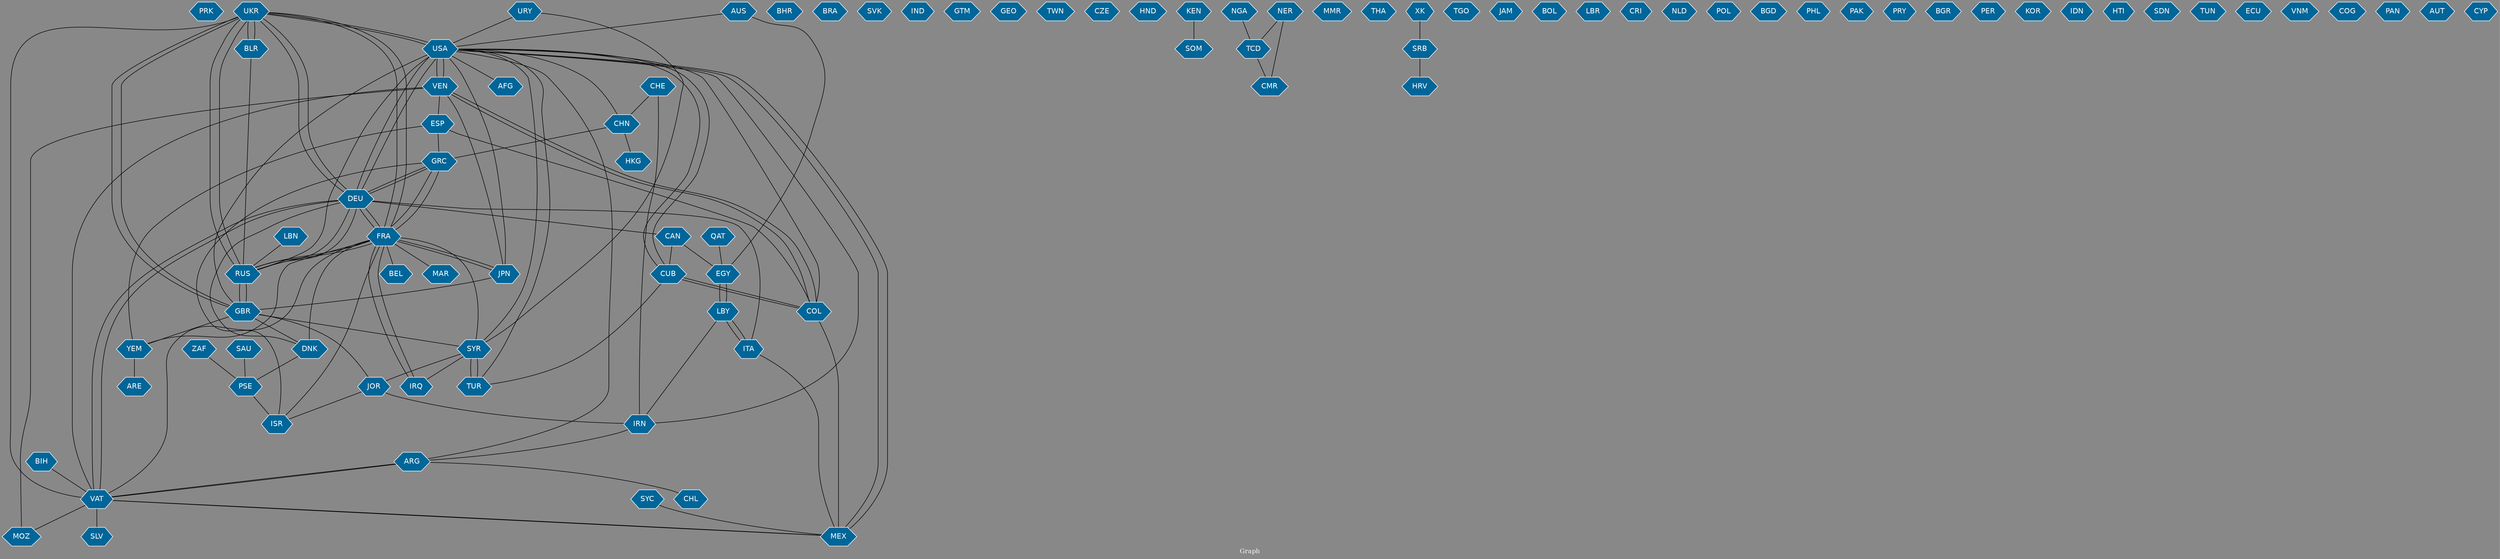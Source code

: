 // Countries together in item graph
graph {
	graph [bgcolor="#888888" fontcolor=white fontsize=12 label="Graph" outputorder=edgesfirst overlap=prism]
	node [color=white fillcolor="#006699" fontcolor=white fontname=Helvetica shape=hexagon style=filled]
	edge [arrowhead=open color=black fontcolor=white fontname=Courier fontsize=12]
		PRK [label=PRK]
		UKR [label=UKR]
		USA [label=USA]
		VEN [label=VEN]
		CUB [label=CUB]
		TUR [label=TUR]
		EGY [label=EGY]
		BHR [label=BHR]
		BRA [label=BRA]
		DNK [label=DNK]
		GBR [label=GBR]
		LBY [label=LBY]
		VAT [label=VAT]
		MOZ [label=MOZ]
		DEU [label=DEU]
		COL [label=COL]
		SVK [label=SVK]
		SYR [label=SYR]
		ITA [label=ITA]
		ESP [label=ESP]
		YEM [label=YEM]
		IND [label=IND]
		GTM [label=GTM]
		GEO [label=GEO]
		TWN [label=TWN]
		CZE [label=CZE]
		ARG [label=ARG]
		CAN [label=CAN]
		HND [label=HND]
		SOM [label=SOM]
		HKG [label=HKG]
		JOR [label=JOR]
		CHN [label=CHN]
		AUS [label=AUS]
		RUS [label=RUS]
		GRC [label=GRC]
		FRA [label=FRA]
		JPN [label=JPN]
		MEX [label=MEX]
		NGA [label=NGA]
		ZAF [label=ZAF]
		PSE [label=PSE]
		MMR [label=MMR]
		IRQ [label=IRQ]
		ISR [label=ISR]
		CHL [label=CHL]
		TCD [label=TCD]
		IRN [label=IRN]
		THA [label=THA]
		KEN [label=KEN]
		SRB [label=SRB]
		SAU [label=SAU]
		TGO [label=TGO]
		AFG [label=AFG]
		JAM [label=JAM]
		BLR [label=BLR]
		BOL [label=BOL]
		LBR [label=LBR]
		CRI [label=CRI]
		NLD [label=NLD]
		POL [label=POL]
		ARE [label=ARE]
		BGD [label=BGD]
		CHE [label=CHE]
		SLV [label=SLV]
		PHL [label=PHL]
		PAK [label=PAK]
		BEL [label=BEL]
		PRY [label=PRY]
		CMR [label=CMR]
		BGR [label=BGR]
		NER [label=NER]
		PER [label=PER]
		URY [label=URY]
		XK [label=XK]
		MAR [label=MAR]
		KOR [label=KOR]
		IDN [label=IDN]
		HTI [label=HTI]
		SDN [label=SDN]
		TUN [label=TUN]
		LBN [label=LBN]
		ECU [label=ECU]
		SYC [label=SYC]
		VNM [label=VNM]
		COG [label=COG]
		QAT [label=QAT]
		PAN [label=PAN]
		AUT [label=AUT]
		CYP [label=CYP]
		HRV [label=HRV]
		BIH [label=BIH]
			FRA -- BEL [weight=1]
			UKR -- FRA [weight=2]
			COL -- MEX [weight=2]
			TUR -- SYR [weight=2]
			SYR -- TUR [weight=1]
			VEN -- USA [weight=2]
			GRC -- FRA [weight=1]
			SYR -- IRQ [weight=1]
			COL -- ESP [weight=1]
			CUB -- TUR [weight=1]
			GBR -- YEM [weight=1]
			URY -- USA [weight=1]
			URY -- SYR [weight=1]
			ISR -- FRA [weight=1]
			FRA -- MAR [weight=1]
			ARG -- VAT [weight=2]
			VAT -- ARG [weight=1]
			RUS -- DEU [weight=4]
			FRA -- YEM [weight=2]
			TUR -- USA [weight=1]
			IRQ -- FRA [weight=1]
			USA -- UKR [weight=2]
			USA -- IRN [weight=1]
			SYC -- MEX [weight=1]
			JPN -- GBR [weight=1]
			AUS -- EGY [weight=1]
			NER -- CMR [weight=1]
			DEU -- RUS [weight=1]
			COL -- CUB [weight=1]
			ITA -- MEX [weight=1]
			DEU -- CAN [weight=1]
			IRN -- ARG [weight=1]
			BLR -- RUS [weight=1]
			VAT -- MEX [weight=1]
			COL -- VEN [weight=2]
			LBN -- RUS [weight=1]
			USA -- ARG [weight=1]
			USA -- SYR [weight=1]
			JPN -- FRA [weight=1]
			BLR -- UKR [weight=2]
			CHN -- GRC [weight=1]
			TCD -- CMR [weight=1]
			JPN -- VEN [weight=1]
			ESP -- YEM [weight=1]
			GRC -- ISR [weight=1]
			PSE -- ISR [weight=2]
			DEU -- VAT [weight=1]
			FRA -- DNK [weight=1]
			DEU -- GRC [weight=2]
			VAT -- UKR [weight=3]
			UKR -- USA [weight=6]
			MOZ -- VEN [weight=1]
			SAU -- PSE [weight=1]
			KEN -- SOM [weight=1]
			FRA -- GRC [weight=1]
			VAT -- FRA [weight=1]
			FRA -- DEU [weight=4]
			JOR -- IRN [weight=1]
			GBR -- SYR [weight=1]
			DEU -- FRA [weight=2]
			CAN -- EGY [weight=1]
			DEU -- UKR [weight=6]
			SYR -- JOR [weight=2]
			USA -- AFG [weight=1]
			SRB -- HRV [weight=1]
			CHE -- IRN [weight=1]
			UKR -- GBR [weight=1]
			VAT -- VEN [weight=2]
			MEX -- USA [weight=3]
			USA -- JPN [weight=1]
			CAN -- CUB [weight=1]
			USA -- MEX [weight=1]
			LBY -- IRN [weight=1]
			DNK -- DEU [weight=1]
			SYR -- FRA [weight=1]
			ARG -- CHL [weight=1]
			VAT -- SLV [weight=1]
			FRA -- RUS [weight=4]
			GBR -- RUS [weight=1]
			ITA -- DEU [weight=1]
			LBY -- EGY [weight=3]
			VEN -- ESP [weight=1]
			MEX -- VAT [weight=1]
			EGY -- LBY [weight=1]
			CHE -- CHN [weight=1]
			AUS -- USA [weight=1]
			NGA -- TCD [weight=1]
			GBR -- USA [weight=1]
			USA -- DEU [weight=1]
			LBY -- ITA [weight=1]
			FRA -- JPN [weight=1]
			ESP -- GRC [weight=1]
			UKR -- DEU [weight=6]
			UKR -- RUS [weight=8]
			UKR -- BLR [weight=2]
			ITA -- LBY [weight=1]
			RUS -- FRA [weight=2]
			GBR -- DNK [weight=1]
			QAT -- EGY [weight=1]
			VAT -- MOZ [weight=1]
			VEN -- COL [weight=1]
			FRA -- IRQ [weight=2]
			CUB -- COL [weight=1]
			BIH -- VAT [weight=1]
			DNK -- PSE [weight=1]
			YEM -- ARE [weight=1]
			ZAF -- PSE [weight=1]
			GBR -- UKR [weight=1]
			JOR -- ISR [weight=1]
			RUS -- USA [weight=3]
			USA -- CUB [weight=1]
			DEU -- USA [weight=1]
			USA -- VEN [weight=1]
			RUS -- GBR [weight=1]
			CUB -- USA [weight=1]
			XK -- SRB [weight=1]
			GRC -- DEU [weight=3]
			VAT -- DEU [weight=2]
			USA -- CHN [weight=1]
			COL -- USA [weight=1]
			RUS -- UKR [weight=16]
			JOR -- GBR [weight=1]
			FRA -- UKR [weight=4]
			NER -- TCD [weight=1]
			CHN -- HKG [weight=1]
}